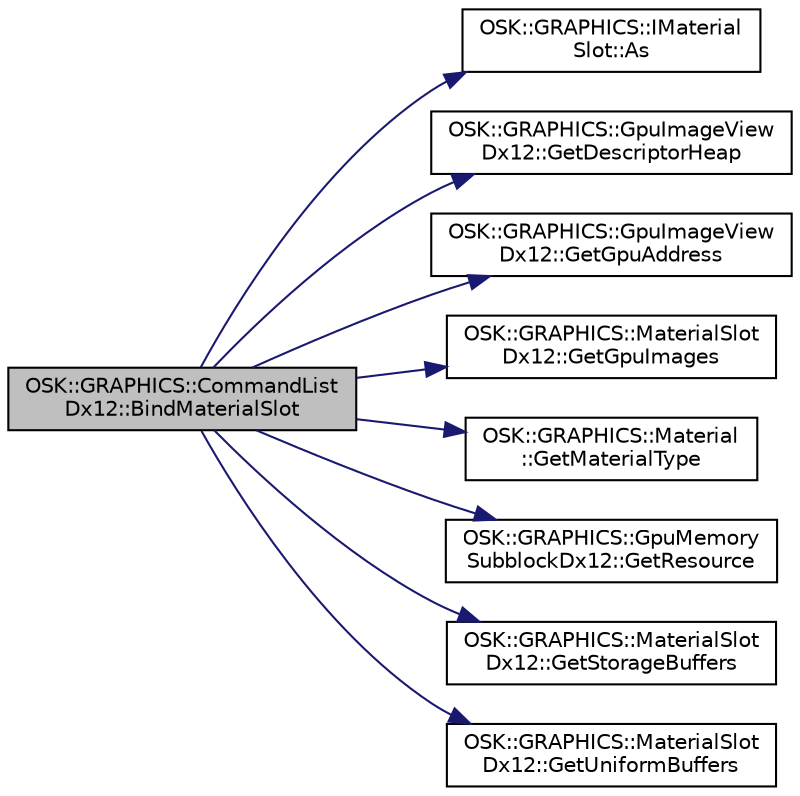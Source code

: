 digraph "OSK::GRAPHICS::CommandListDx12::BindMaterialSlot"
{
 // LATEX_PDF_SIZE
  edge [fontname="Helvetica",fontsize="10",labelfontname="Helvetica",labelfontsize="10"];
  node [fontname="Helvetica",fontsize="10",shape=record];
  rankdir="LR";
  Node1 [label="OSK::GRAPHICS::CommandList\lDx12::BindMaterialSlot",height=0.2,width=0.4,color="black", fillcolor="grey75", style="filled", fontcolor="black",tooltip="Establece un material slot que estará asignado en los próximos comandos de renderizado...."];
  Node1 -> Node2 [color="midnightblue",fontsize="10",style="solid"];
  Node2 [label="OSK::GRAPHICS::IMaterial\lSlot::As",height=0.2,width=0.4,color="black", fillcolor="white", style="filled",URL="$class_o_s_k_1_1_g_r_a_p_h_i_c_s_1_1_i_material_slot.html#af2d37e6bc927e323f076e07508455f28",tooltip=" "];
  Node1 -> Node3 [color="midnightblue",fontsize="10",style="solid"];
  Node3 [label="OSK::GRAPHICS::GpuImageView\lDx12::GetDescriptorHeap",height=0.2,width=0.4,color="black", fillcolor="white", style="filled",URL="$class_o_s_k_1_1_g_r_a_p_h_i_c_s_1_1_gpu_image_view_dx12.html#ad29f7a237d4a65b00c122f00756b0a99",tooltip=" "];
  Node1 -> Node4 [color="midnightblue",fontsize="10",style="solid"];
  Node4 [label="OSK::GRAPHICS::GpuImageView\lDx12::GetGpuAddress",height=0.2,width=0.4,color="black", fillcolor="white", style="filled",URL="$class_o_s_k_1_1_g_r_a_p_h_i_c_s_1_1_gpu_image_view_dx12.html#a1247f583d75c2d8b00e810e78b133122",tooltip=" "];
  Node1 -> Node5 [color="midnightblue",fontsize="10",style="solid"];
  Node5 [label="OSK::GRAPHICS::MaterialSlot\lDx12::GetGpuImages",height=0.2,width=0.4,color="black", fillcolor="white", style="filled",URL="$class_o_s_k_1_1_g_r_a_p_h_i_c_s_1_1_material_slot_dx12.html#a7d1a4be34395853243fcf9a8719bec35",tooltip=" "];
  Node1 -> Node6 [color="midnightblue",fontsize="10",style="solid"];
  Node6 [label="OSK::GRAPHICS::Material\l::GetMaterialType",height=0.2,width=0.4,color="black", fillcolor="white", style="filled",URL="$class_o_s_k_1_1_g_r_a_p_h_i_c_s_1_1_material.html#af145277bed3af0474a0e1abbd2a12fac",tooltip=" "];
  Node1 -> Node7 [color="midnightblue",fontsize="10",style="solid"];
  Node7 [label="OSK::GRAPHICS::GpuMemory\lSubblockDx12::GetResource",height=0.2,width=0.4,color="black", fillcolor="white", style="filled",URL="$class_o_s_k_1_1_g_r_a_p_h_i_c_s_1_1_gpu_memory_subblock_dx12.html#aeed70f548ec527591047d3bcb3764c0e",tooltip=" "];
  Node1 -> Node8 [color="midnightblue",fontsize="10",style="solid"];
  Node8 [label="OSK::GRAPHICS::MaterialSlot\lDx12::GetStorageBuffers",height=0.2,width=0.4,color="black", fillcolor="white", style="filled",URL="$class_o_s_k_1_1_g_r_a_p_h_i_c_s_1_1_material_slot_dx12.html#aea6d7c108f29a0a4b77602745063ed21",tooltip=" "];
  Node1 -> Node9 [color="midnightblue",fontsize="10",style="solid"];
  Node9 [label="OSK::GRAPHICS::MaterialSlot\lDx12::GetUniformBuffers",height=0.2,width=0.4,color="black", fillcolor="white", style="filled",URL="$class_o_s_k_1_1_g_r_a_p_h_i_c_s_1_1_material_slot_dx12.html#a57e87e7a9bac2871336899e6842e583e",tooltip=" "];
}
